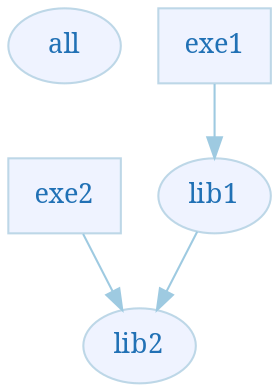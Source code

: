 digraph G {
    fontname="sans-serif";
    penwidth="0.1";
    edge [comment="Wildcard edge", 
          fontname="sans-serif", 
          fontsize=10, 
          colorscheme="blues3", 
          color=2, 
          fontcolor=3];
    node [fontname="serif", 
          fontsize=13, 
          fillcolor="1", 
          colorscheme="blues4", 
          color="2", 
          fontcolor="4", 
          style="filled"];
    subgraph "contents" {
        rankdir="LR";
        style="solid";
        margin="0.5";
        edge [comment="subgraph edge wildcard"];
        node [comment="subgraph node wildcard"];
        "all" [URL="all.svg"];
    }
    "lib1" [URL="lib1-uses.svg"];
    "lib2" [URL="lib2-uses.svg"];
    "lib1" -> "lib2";
    "exe1" [shape="box" URL="exe1-uses.svg"];
    "exe2" [shape="box" URL="exe2-uses.svg"];
    "exe1" -> "lib1";
    "exe2" -> "lib2";
}
